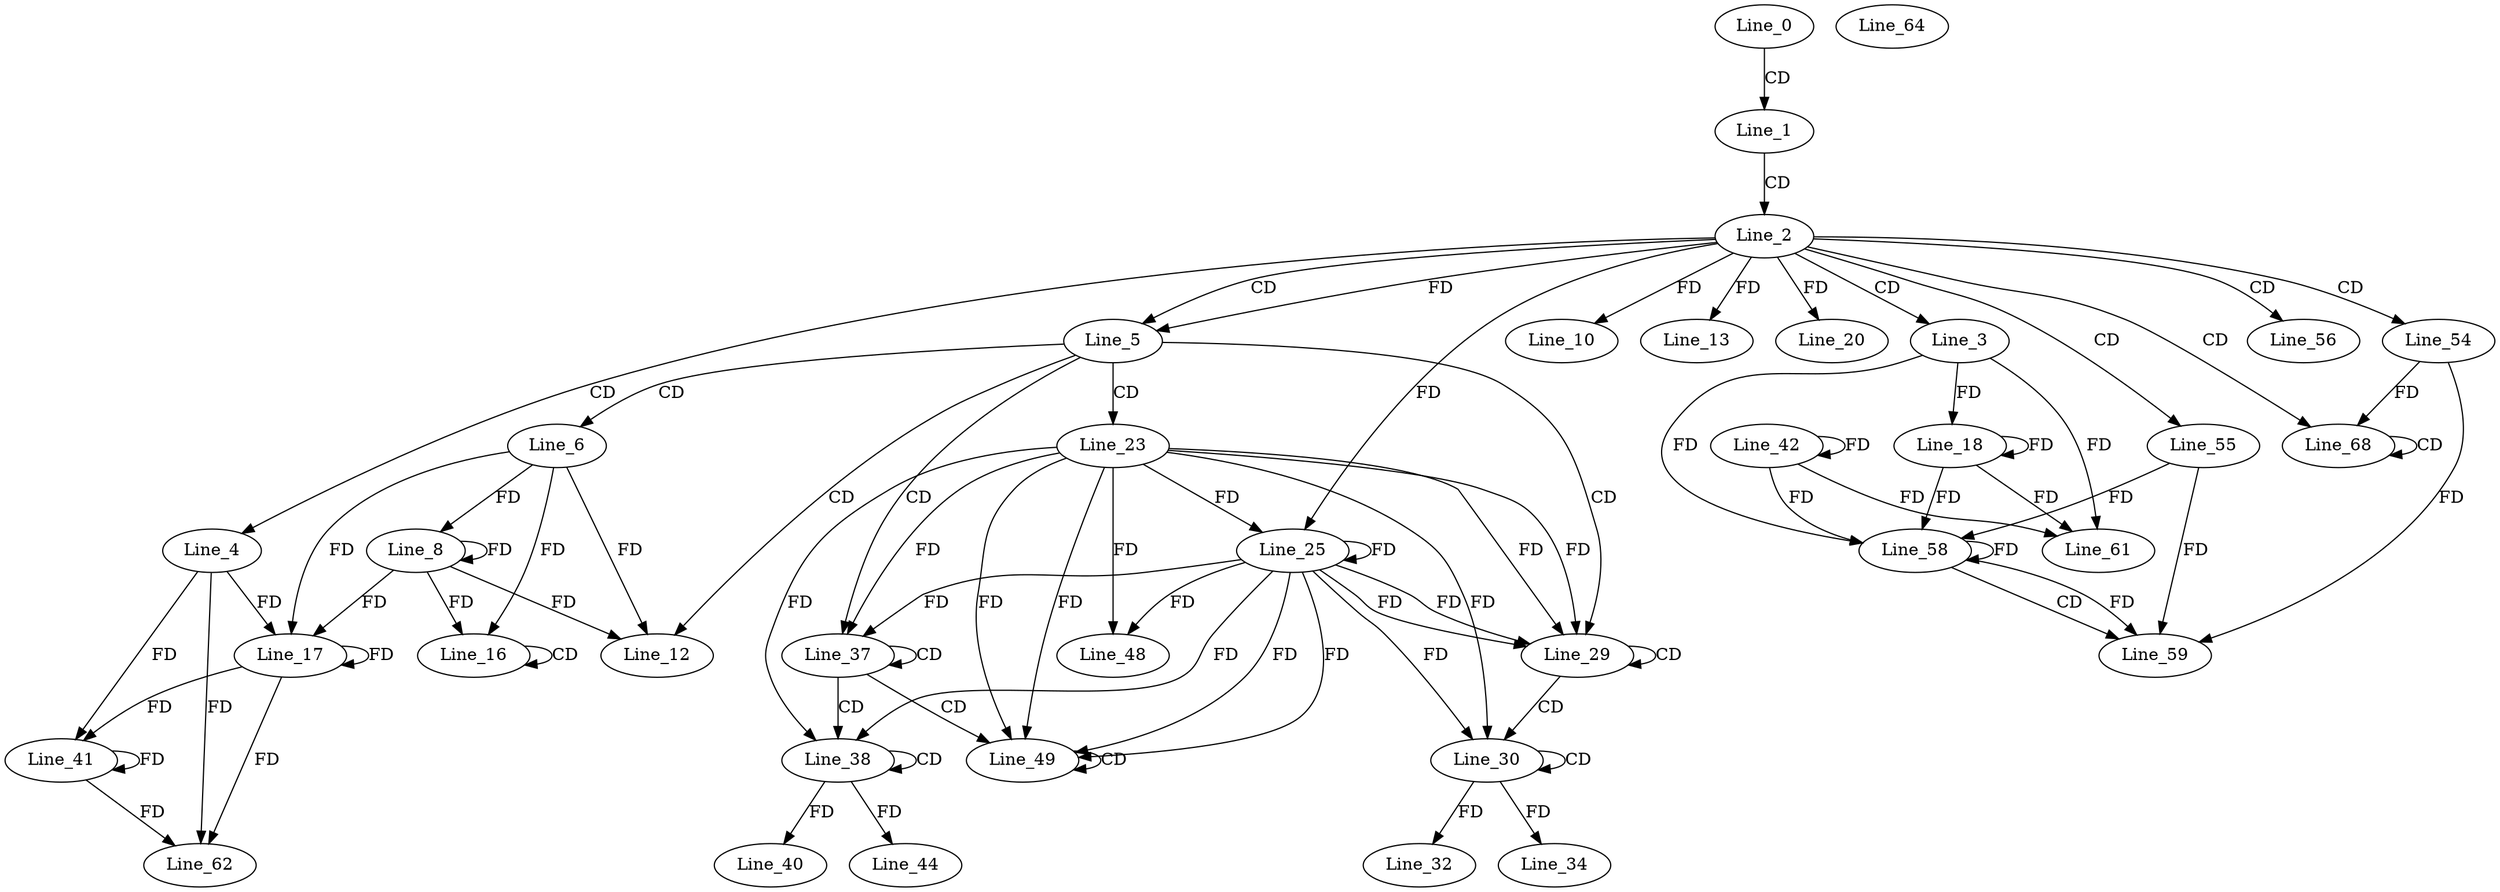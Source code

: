 digraph G {
  Line_0;
  Line_1;
  Line_2;
  Line_3;
  Line_4;
  Line_5;
  Line_5;
  Line_6;
  Line_8;
  Line_10;
  Line_12;
  Line_13;
  Line_16;
  Line_16;
  Line_17;
  Line_17;
  Line_18;
  Line_20;
  Line_23;
  Line_25;
  Line_25;
  Line_29;
  Line_29;
  Line_30;
  Line_30;
  Line_32;
  Line_34;
  Line_37;
  Line_37;
  Line_37;
  Line_37;
  Line_38;
  Line_38;
  Line_40;
  Line_41;
  Line_42;
  Line_44;
  Line_48;
  Line_49;
  Line_49;
  Line_54;
  Line_55;
  Line_56;
  Line_58;
  Line_58;
  Line_58;
  Line_59;
  Line_61;
  Line_62;
  Line_64;
  Line_68;
  Line_68;
  Line_0 -> Line_1 [ label="CD" ];
  Line_1 -> Line_2 [ label="CD" ];
  Line_2 -> Line_3 [ label="CD" ];
  Line_2 -> Line_4 [ label="CD" ];
  Line_2 -> Line_5 [ label="CD" ];
  Line_2 -> Line_5 [ label="FD" ];
  Line_5 -> Line_6 [ label="CD" ];
  Line_6 -> Line_8 [ label="FD" ];
  Line_8 -> Line_8 [ label="FD" ];
  Line_2 -> Line_10 [ label="FD" ];
  Line_5 -> Line_12 [ label="CD" ];
  Line_6 -> Line_12 [ label="FD" ];
  Line_8 -> Line_12 [ label="FD" ];
  Line_2 -> Line_13 [ label="FD" ];
  Line_16 -> Line_16 [ label="CD" ];
  Line_6 -> Line_16 [ label="FD" ];
  Line_8 -> Line_16 [ label="FD" ];
  Line_4 -> Line_17 [ label="FD" ];
  Line_17 -> Line_17 [ label="FD" ];
  Line_6 -> Line_17 [ label="FD" ];
  Line_8 -> Line_17 [ label="FD" ];
  Line_3 -> Line_18 [ label="FD" ];
  Line_18 -> Line_18 [ label="FD" ];
  Line_2 -> Line_20 [ label="FD" ];
  Line_5 -> Line_23 [ label="CD" ];
  Line_23 -> Line_25 [ label="FD" ];
  Line_25 -> Line_25 [ label="FD" ];
  Line_2 -> Line_25 [ label="FD" ];
  Line_5 -> Line_29 [ label="CD" ];
  Line_23 -> Line_29 [ label="FD" ];
  Line_25 -> Line_29 [ label="FD" ];
  Line_29 -> Line_29 [ label="CD" ];
  Line_23 -> Line_29 [ label="FD" ];
  Line_25 -> Line_29 [ label="FD" ];
  Line_29 -> Line_30 [ label="CD" ];
  Line_30 -> Line_30 [ label="CD" ];
  Line_23 -> Line_30 [ label="FD" ];
  Line_25 -> Line_30 [ label="FD" ];
  Line_30 -> Line_32 [ label="FD" ];
  Line_30 -> Line_34 [ label="FD" ];
  Line_5 -> Line_37 [ label="CD" ];
  Line_23 -> Line_37 [ label="FD" ];
  Line_25 -> Line_37 [ label="FD" ];
  Line_37 -> Line_37 [ label="CD" ];
  Line_37 -> Line_38 [ label="CD" ];
  Line_38 -> Line_38 [ label="CD" ];
  Line_23 -> Line_38 [ label="FD" ];
  Line_25 -> Line_38 [ label="FD" ];
  Line_38 -> Line_40 [ label="FD" ];
  Line_4 -> Line_41 [ label="FD" ];
  Line_17 -> Line_41 [ label="FD" ];
  Line_41 -> Line_41 [ label="FD" ];
  Line_42 -> Line_42 [ label="FD" ];
  Line_38 -> Line_44 [ label="FD" ];
  Line_23 -> Line_48 [ label="FD" ];
  Line_25 -> Line_48 [ label="FD" ];
  Line_37 -> Line_49 [ label="CD" ];
  Line_23 -> Line_49 [ label="FD" ];
  Line_25 -> Line_49 [ label="FD" ];
  Line_49 -> Line_49 [ label="CD" ];
  Line_23 -> Line_49 [ label="FD" ];
  Line_25 -> Line_49 [ label="FD" ];
  Line_2 -> Line_54 [ label="CD" ];
  Line_2 -> Line_55 [ label="CD" ];
  Line_2 -> Line_56 [ label="CD" ];
  Line_58 -> Line_58 [ label="FD" ];
  Line_55 -> Line_58 [ label="FD" ];
  Line_3 -> Line_58 [ label="FD" ];
  Line_18 -> Line_58 [ label="FD" ];
  Line_42 -> Line_58 [ label="FD" ];
  Line_58 -> Line_59 [ label="CD" ];
  Line_54 -> Line_59 [ label="FD" ];
  Line_58 -> Line_59 [ label="FD" ];
  Line_55 -> Line_59 [ label="FD" ];
  Line_3 -> Line_61 [ label="FD" ];
  Line_18 -> Line_61 [ label="FD" ];
  Line_42 -> Line_61 [ label="FD" ];
  Line_4 -> Line_62 [ label="FD" ];
  Line_17 -> Line_62 [ label="FD" ];
  Line_41 -> Line_62 [ label="FD" ];
  Line_2 -> Line_68 [ label="CD" ];
  Line_68 -> Line_68 [ label="CD" ];
  Line_54 -> Line_68 [ label="FD" ];
}
